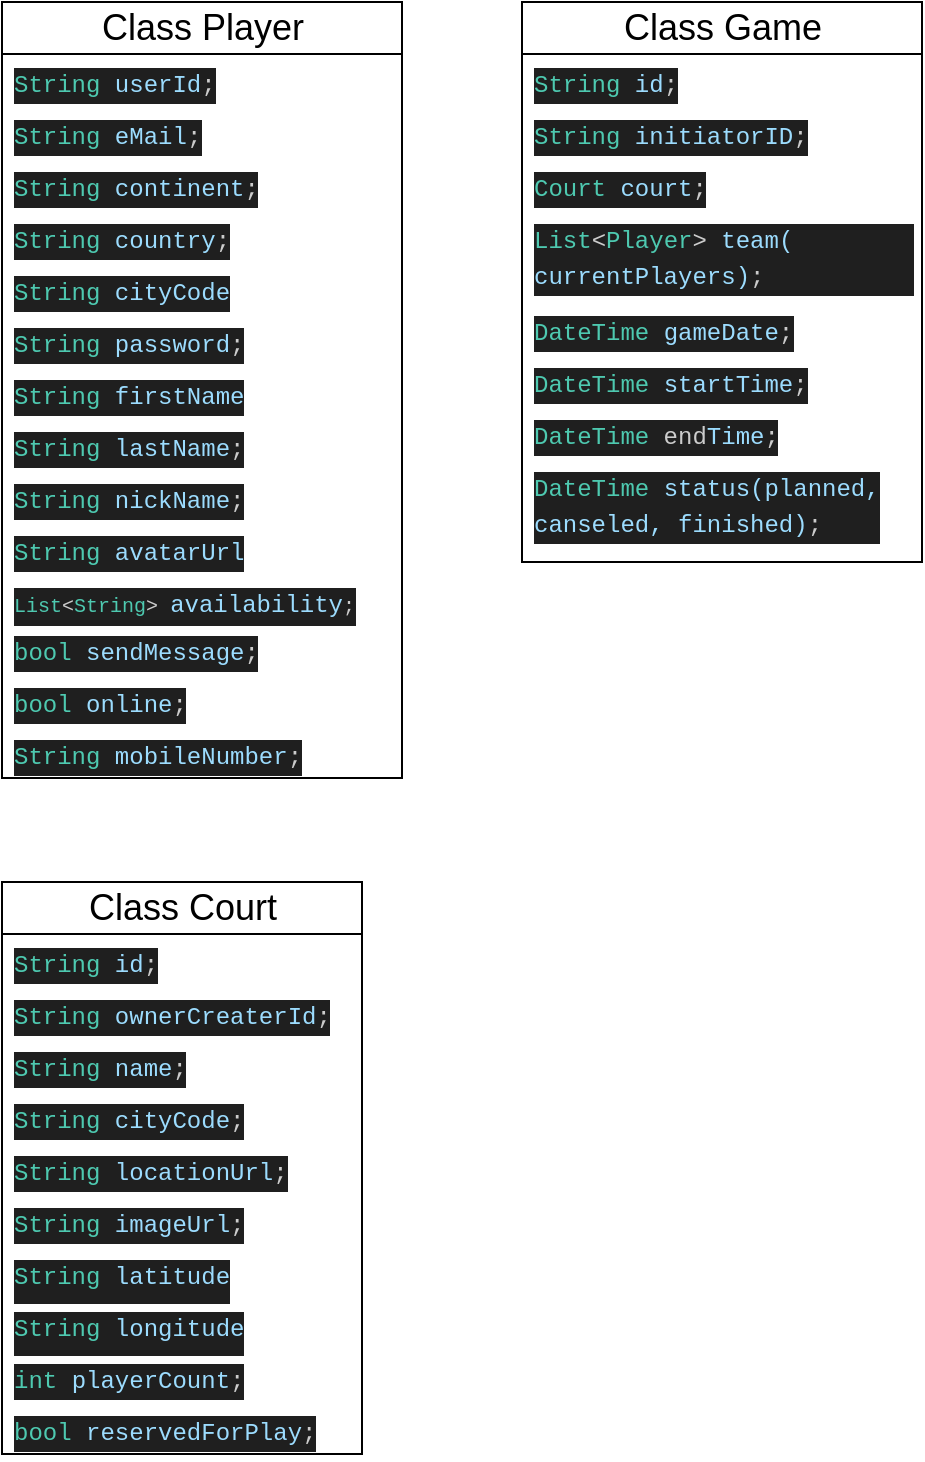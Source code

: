 <mxfile>
    <diagram id="897ZyfL6i84sYaS976IL" name="Classendiagram">
        <mxGraphModel dx="1016" dy="796" grid="1" gridSize="10" guides="1" tooltips="1" connect="1" arrows="1" fold="1" page="1" pageScale="1" pageWidth="827" pageHeight="1169" math="0" shadow="0">
            <root>
                <mxCell id="0"/>
                <mxCell id="1" parent="0"/>
                <mxCell id="TkWMVQKehQNVJaxCZMVx-8" value="&lt;font style=&quot;font-size: 18px;&quot;&gt;Class Player&lt;/font&gt;" style="swimlane;fontStyle=0;childLayout=stackLayout;horizontal=1;startSize=26;fillColor=none;horizontalStack=0;resizeParent=1;resizeParentMax=0;resizeLast=0;collapsible=1;marginBottom=0;html=1;" parent="1" vertex="1">
                    <mxGeometry x="40" y="30" width="200" height="388" as="geometry">
                        <mxRectangle x="40" y="30" width="110" height="30" as="alternateBounds"/>
                    </mxGeometry>
                </mxCell>
                <mxCell id="TkWMVQKehQNVJaxCZMVx-9" value="&lt;meta charset=&quot;utf-8&quot;&gt;&lt;div style=&quot;color: rgb(204, 204, 204); background-color: rgb(31, 31, 31); font-family: Menlo, Monaco, &amp;quot;Courier New&amp;quot;, monospace; font-weight: normal; font-size: 12px; line-height: 18px;&quot;&gt;&lt;div&gt;&lt;span style=&quot;color: #4ec9b0;&quot;&gt;String&lt;/span&gt;&lt;span style=&quot;color: #cccccc;&quot;&gt; &lt;/span&gt;&lt;span style=&quot;color: #9cdcfe;&quot;&gt;userId&lt;/span&gt;&lt;span style=&quot;color: #cccccc;&quot;&gt;;&lt;/span&gt;&lt;/div&gt;&lt;/div&gt;" style="text;strokeColor=none;fillColor=none;align=left;verticalAlign=top;spacingLeft=4;spacingRight=4;overflow=hidden;rotatable=0;points=[[0,0.5],[1,0.5]];portConstraint=eastwest;whiteSpace=wrap;html=1;" parent="TkWMVQKehQNVJaxCZMVx-8" vertex="1">
                    <mxGeometry y="26" width="200" height="26" as="geometry"/>
                </mxCell>
                <mxCell id="TkWMVQKehQNVJaxCZMVx-10" value="&lt;meta charset=&quot;utf-8&quot;&gt;&lt;div style=&quot;color: rgb(204, 204, 204); background-color: rgb(31, 31, 31); font-family: Menlo, Monaco, &amp;quot;Courier New&amp;quot;, monospace; font-weight: normal; font-size: 12px; line-height: 18px;&quot;&gt;&lt;div&gt;&lt;span style=&quot;color: #4ec9b0;&quot;&gt;String&lt;/span&gt;&lt;span style=&quot;color: #cccccc;&quot;&gt; &lt;/span&gt;&lt;span style=&quot;color: #9cdcfe;&quot;&gt;eMail&lt;/span&gt;&lt;span style=&quot;color: #cccccc;&quot;&gt;;&lt;/span&gt;&lt;/div&gt;&lt;/div&gt;" style="text;strokeColor=none;fillColor=none;align=left;verticalAlign=top;spacingLeft=4;spacingRight=4;overflow=hidden;rotatable=0;points=[[0,0.5],[1,0.5]];portConstraint=eastwest;whiteSpace=wrap;html=1;" parent="TkWMVQKehQNVJaxCZMVx-8" vertex="1">
                    <mxGeometry y="52" width="200" height="26" as="geometry"/>
                </mxCell>
                <mxCell id="TkWMVQKehQNVJaxCZMVx-13" value="&lt;meta charset=&quot;utf-8&quot;&gt;&lt;div style=&quot;color: rgb(204, 204, 204); background-color: rgb(31, 31, 31); font-family: Menlo, Monaco, &amp;quot;Courier New&amp;quot;, monospace; font-weight: normal; font-size: 12px; line-height: 18px;&quot;&gt;&lt;div&gt;&lt;span style=&quot;color: #4ec9b0;&quot;&gt;String&lt;/span&gt;&lt;span style=&quot;color: #cccccc;&quot;&gt; &lt;/span&gt;&lt;span style=&quot;color: #9cdcfe;&quot;&gt;continent&lt;/span&gt;&lt;span style=&quot;color: #cccccc;&quot;&gt;;&lt;/span&gt;&lt;/div&gt;&lt;/div&gt;" style="text;strokeColor=none;fillColor=none;align=left;verticalAlign=top;spacingLeft=4;spacingRight=4;overflow=hidden;rotatable=0;points=[[0,0.5],[1,0.5]];portConstraint=eastwest;whiteSpace=wrap;html=1;" parent="TkWMVQKehQNVJaxCZMVx-8" vertex="1">
                    <mxGeometry y="78" width="200" height="26" as="geometry"/>
                </mxCell>
                <mxCell id="TkWMVQKehQNVJaxCZMVx-14" value="&lt;meta charset=&quot;utf-8&quot;&gt;&lt;div style=&quot;color: rgb(204, 204, 204); background-color: rgb(31, 31, 31); font-family: Menlo, Monaco, &amp;quot;Courier New&amp;quot;, monospace; font-weight: normal; font-size: 12px; line-height: 18px;&quot;&gt;&lt;div&gt;&lt;span style=&quot;color: #4ec9b0;&quot;&gt;String&lt;/span&gt;&lt;span style=&quot;color: #cccccc;&quot;&gt; &lt;/span&gt;&lt;span style=&quot;color: #9cdcfe;&quot;&gt;country&lt;/span&gt;&lt;span style=&quot;color: #cccccc;&quot;&gt;;&lt;/span&gt;&lt;/div&gt;&lt;/div&gt;" style="text;strokeColor=none;fillColor=none;align=left;verticalAlign=top;spacingLeft=4;spacingRight=4;overflow=hidden;rotatable=0;points=[[0,0.5],[1,0.5]];portConstraint=eastwest;whiteSpace=wrap;html=1;" parent="TkWMVQKehQNVJaxCZMVx-8" vertex="1">
                    <mxGeometry y="104" width="200" height="26" as="geometry"/>
                </mxCell>
                <mxCell id="TkWMVQKehQNVJaxCZMVx-16" value="&lt;meta charset=&quot;utf-8&quot;&gt;&lt;div style=&quot;color: rgb(204, 204, 204); background-color: rgb(31, 31, 31); font-family: Menlo, Monaco, &amp;quot;Courier New&amp;quot;, monospace; font-weight: normal; font-size: 12px; line-height: 18px;&quot;&gt;&lt;div&gt;&lt;span style=&quot;color: #4ec9b0;&quot;&gt;String&lt;/span&gt;&lt;span style=&quot;color: #cccccc;&quot;&gt; &lt;/span&gt;&lt;span style=&quot;color: #9cdcfe;&quot;&gt;cityCode&lt;/span&gt;&lt;/div&gt;&lt;/div&gt;" style="text;strokeColor=none;fillColor=none;align=left;verticalAlign=top;spacingLeft=4;spacingRight=4;overflow=hidden;rotatable=0;points=[[0,0.5],[1,0.5]];portConstraint=eastwest;whiteSpace=wrap;html=1;" parent="TkWMVQKehQNVJaxCZMVx-8" vertex="1">
                    <mxGeometry y="130" width="200" height="26" as="geometry"/>
                </mxCell>
                <mxCell id="TkWMVQKehQNVJaxCZMVx-11" value="&lt;meta charset=&quot;utf-8&quot;&gt;&lt;div style=&quot;color: rgb(204, 204, 204); background-color: rgb(31, 31, 31); font-family: Menlo, Monaco, &amp;quot;Courier New&amp;quot;, monospace; font-weight: normal; font-size: 12px; line-height: 18px;&quot;&gt;&lt;div&gt;&lt;span style=&quot;color: #cccccc;&quot;&gt; &lt;/span&gt;&lt;span style=&quot;color: #4ec9b0;&quot;&gt;String&lt;/span&gt;&lt;span style=&quot;color: #cccccc;&quot;&gt; &lt;/span&gt;&lt;span style=&quot;color: #9cdcfe;&quot;&gt;password&lt;/span&gt;&lt;span style=&quot;color: #cccccc;&quot;&gt;;&lt;/span&gt;&lt;/div&gt;&lt;/div&gt;" style="text;strokeColor=none;fillColor=none;align=left;verticalAlign=top;spacingLeft=4;spacingRight=4;overflow=hidden;rotatable=0;points=[[0,0.5],[1,0.5]];portConstraint=eastwest;whiteSpace=wrap;html=1;" parent="TkWMVQKehQNVJaxCZMVx-8" vertex="1">
                    <mxGeometry y="156" width="200" height="26" as="geometry"/>
                </mxCell>
                <mxCell id="TkWMVQKehQNVJaxCZMVx-19" value="&lt;meta charset=&quot;utf-8&quot;&gt;&lt;div style=&quot;color: rgb(204, 204, 204); background-color: rgb(31, 31, 31); font-family: Menlo, Monaco, &amp;quot;Courier New&amp;quot;, monospace; font-weight: normal; font-size: 12px; line-height: 18px;&quot;&gt;&lt;div&gt;&lt;span style=&quot;color: #4ec9b0;&quot;&gt;String&lt;/span&gt;&lt;span style=&quot;color: #cccccc;&quot;&gt; &lt;/span&gt;&lt;span style=&quot;color: #9cdcfe;&quot;&gt;firstName&lt;/span&gt;&lt;/div&gt;&lt;/div&gt;" style="text;strokeColor=none;fillColor=none;align=left;verticalAlign=top;spacingLeft=4;spacingRight=4;overflow=hidden;rotatable=0;points=[[0,0.5],[1,0.5]];portConstraint=eastwest;whiteSpace=wrap;html=1;" parent="TkWMVQKehQNVJaxCZMVx-8" vertex="1">
                    <mxGeometry y="182" width="200" height="26" as="geometry"/>
                </mxCell>
                <mxCell id="TkWMVQKehQNVJaxCZMVx-21" value="&lt;meta charset=&quot;utf-8&quot;&gt;&lt;div style=&quot;color: rgb(204, 204, 204); background-color: rgb(31, 31, 31); font-family: Menlo, Monaco, &amp;quot;Courier New&amp;quot;, monospace; font-weight: normal; font-size: 12px; line-height: 18px;&quot;&gt;&lt;div&gt;&lt;span style=&quot;color: #4ec9b0;&quot;&gt;String&lt;/span&gt;&lt;span style=&quot;color: #cccccc;&quot;&gt; &lt;/span&gt;&lt;span style=&quot;color: #9cdcfe;&quot;&gt;lastName&lt;/span&gt;&lt;span style=&quot;color: #cccccc;&quot;&gt;;&lt;/span&gt;&lt;/div&gt;&lt;/div&gt;" style="text;strokeColor=none;fillColor=none;align=left;verticalAlign=top;spacingLeft=4;spacingRight=4;overflow=hidden;rotatable=0;points=[[0,0.5],[1,0.5]];portConstraint=eastwest;whiteSpace=wrap;html=1;" parent="TkWMVQKehQNVJaxCZMVx-8" vertex="1">
                    <mxGeometry y="208" width="200" height="26" as="geometry"/>
                </mxCell>
                <mxCell id="TkWMVQKehQNVJaxCZMVx-20" value="&lt;meta charset=&quot;utf-8&quot;&gt;&lt;div style=&quot;color: rgb(204, 204, 204); background-color: rgb(31, 31, 31); font-family: Menlo, Monaco, &amp;quot;Courier New&amp;quot;, monospace; font-weight: normal; font-size: 12px; line-height: 18px;&quot;&gt;&lt;div&gt;&lt;span style=&quot;color: #4ec9b0;&quot;&gt;String&lt;/span&gt;&lt;span style=&quot;color: #cccccc;&quot;&gt; &lt;/span&gt;&lt;span style=&quot;color: #9cdcfe;&quot;&gt;nickName&lt;/span&gt;&lt;span style=&quot;color: #cccccc;&quot;&gt;;&lt;/span&gt;&lt;/div&gt;&lt;/div&gt;" style="text;strokeColor=none;fillColor=none;align=left;verticalAlign=top;spacingLeft=4;spacingRight=4;overflow=hidden;rotatable=0;points=[[0,0.5],[1,0.5]];portConstraint=eastwest;whiteSpace=wrap;html=1;" parent="TkWMVQKehQNVJaxCZMVx-8" vertex="1">
                    <mxGeometry y="234" width="200" height="26" as="geometry"/>
                </mxCell>
                <mxCell id="TkWMVQKehQNVJaxCZMVx-18" value="&lt;meta charset=&quot;utf-8&quot;&gt;&lt;div style=&quot;color: rgb(204, 204, 204); background-color: rgb(31, 31, 31); font-family: Menlo, Monaco, &amp;quot;Courier New&amp;quot;, monospace; font-weight: normal; font-size: 12px; line-height: 18px;&quot;&gt;&lt;div&gt;&lt;span style=&quot;color: #4ec9b0;&quot;&gt;String&lt;/span&gt;&lt;span style=&quot;color: #cccccc;&quot;&gt; &lt;/span&gt;&lt;span style=&quot;color: #9cdcfe;&quot;&gt;avatarUrl&lt;/span&gt;&lt;/div&gt;&lt;/div&gt;" style="text;strokeColor=none;fillColor=none;align=left;verticalAlign=top;spacingLeft=4;spacingRight=4;overflow=hidden;rotatable=0;points=[[0,0.5],[1,0.5]];portConstraint=eastwest;whiteSpace=wrap;html=1;" parent="TkWMVQKehQNVJaxCZMVx-8" vertex="1">
                    <mxGeometry y="260" width="200" height="26" as="geometry"/>
                </mxCell>
                <mxCell id="TkWMVQKehQNVJaxCZMVx-23" value="&lt;div style=&quot;color: rgb(204, 204, 204); background-color: rgb(31, 31, 31); font-family: Menlo, Monaco, &amp;quot;Courier New&amp;quot;, monospace; font-weight: normal; line-height: 18px;&quot;&gt;&lt;div style=&quot;&quot;&gt;&lt;span style=&quot;font-size: 10px; color: rgb(78, 201, 176);&quot;&gt;List&lt;/span&gt;&lt;span style=&quot;font-size: 10px; color: rgb(204, 204, 204);&quot;&gt;&amp;lt;&lt;/span&gt;&lt;span style=&quot;font-size: 10px; color: rgb(78, 201, 176);&quot;&gt;String&lt;/span&gt;&lt;span style=&quot;font-size: 10px; color: rgb(204, 204, 204);&quot;&gt;&amp;gt; &lt;/span&gt;&lt;span style=&quot;color: rgb(156, 220, 254);&quot;&gt;&lt;font style=&quot;font-size: 12px;&quot;&gt;availability&lt;/font&gt;&lt;/span&gt;&lt;span style=&quot;font-size: 10px; color: rgb(204, 204, 204);&quot;&gt;;&lt;/span&gt;&lt;/div&gt;&lt;/div&gt;" style="text;strokeColor=none;fillColor=none;align=left;verticalAlign=top;spacingLeft=4;spacingRight=4;overflow=hidden;rotatable=0;points=[[0,0.5],[1,0.5]];portConstraint=eastwest;whiteSpace=wrap;html=1;arcSize=8;" parent="TkWMVQKehQNVJaxCZMVx-8" vertex="1">
                    <mxGeometry y="286" width="200" height="24" as="geometry"/>
                </mxCell>
                <mxCell id="TkWMVQKehQNVJaxCZMVx-22" value="&lt;meta charset=&quot;utf-8&quot;&gt;&lt;div style=&quot;color: rgb(204, 204, 204); background-color: rgb(31, 31, 31); font-family: Menlo, Monaco, &amp;quot;Courier New&amp;quot;, monospace; font-weight: normal; font-size: 12px; line-height: 18px;&quot;&gt;&lt;div&gt;&lt;span style=&quot;color: #4ec9b0;&quot;&gt;bool&lt;/span&gt;&lt;span style=&quot;color: #cccccc;&quot;&gt; &lt;/span&gt;&lt;span style=&quot;color: #9cdcfe;&quot;&gt;sendMessage&lt;/span&gt;&lt;span style=&quot;color: #cccccc;&quot;&gt;;&lt;/span&gt;&lt;/div&gt;&lt;/div&gt;" style="text;strokeColor=none;fillColor=none;align=left;verticalAlign=top;spacingLeft=4;spacingRight=4;overflow=hidden;rotatable=0;points=[[0,0.5],[1,0.5]];portConstraint=eastwest;whiteSpace=wrap;html=1;" parent="TkWMVQKehQNVJaxCZMVx-8" vertex="1">
                    <mxGeometry y="310" width="200" height="26" as="geometry"/>
                </mxCell>
                <mxCell id="TkWMVQKehQNVJaxCZMVx-26" value="&lt;meta charset=&quot;utf-8&quot;&gt;&lt;div style=&quot;color: rgb(204, 204, 204); background-color: rgb(31, 31, 31); font-family: Menlo, Monaco, &amp;quot;Courier New&amp;quot;, monospace; font-weight: normal; font-size: 12px; line-height: 18px;&quot;&gt;&lt;div&gt;&lt;span style=&quot;color: #4ec9b0;&quot;&gt;bool&lt;/span&gt;&lt;span style=&quot;color: #cccccc;&quot;&gt; &lt;/span&gt;&lt;span style=&quot;color: #9cdcfe;&quot;&gt;online&lt;/span&gt;&lt;span style=&quot;color: #cccccc;&quot;&gt;;&lt;/span&gt;&lt;/div&gt;&lt;/div&gt;" style="text;strokeColor=none;fillColor=none;align=left;verticalAlign=top;spacingLeft=4;spacingRight=4;overflow=hidden;rotatable=0;points=[[0,0.5],[1,0.5]];portConstraint=eastwest;whiteSpace=wrap;html=1;" parent="TkWMVQKehQNVJaxCZMVx-8" vertex="1">
                    <mxGeometry y="336" width="200" height="26" as="geometry"/>
                </mxCell>
                <mxCell id="TkWMVQKehQNVJaxCZMVx-24" value="&lt;meta charset=&quot;utf-8&quot;&gt;&lt;div style=&quot;color: rgb(204, 204, 204); background-color: rgb(31, 31, 31); font-family: Menlo, Monaco, &amp;quot;Courier New&amp;quot;, monospace; font-weight: normal; font-size: 12px; line-height: 18px;&quot;&gt;&lt;div&gt;&lt;span style=&quot;color: #4ec9b0;&quot;&gt;String&lt;/span&gt;&lt;span style=&quot;color: #cccccc;&quot;&gt; &lt;/span&gt;&lt;span style=&quot;color: #9cdcfe;&quot;&gt;mobileNumber&lt;/span&gt;&lt;span style=&quot;color: #cccccc;&quot;&gt;;&lt;/span&gt;&lt;/div&gt;&lt;/div&gt;" style="text;strokeColor=none;fillColor=none;align=left;verticalAlign=top;spacingLeft=4;spacingRight=4;overflow=hidden;rotatable=0;points=[[0,0.5],[1,0.5]];portConstraint=eastwest;whiteSpace=wrap;html=1;" parent="TkWMVQKehQNVJaxCZMVx-8" vertex="1">
                    <mxGeometry y="362" width="200" height="26" as="geometry"/>
                </mxCell>
                <mxCell id="TkWMVQKehQNVJaxCZMVx-30" value="&lt;font style=&quot;font-size: 18px;&quot;&gt;Class Court&lt;/font&gt;" style="swimlane;fontStyle=0;childLayout=stackLayout;horizontal=1;startSize=26;fillColor=none;horizontalStack=0;resizeParent=1;resizeParentMax=0;resizeLast=0;collapsible=1;marginBottom=0;html=1;" parent="1" vertex="1">
                    <mxGeometry x="40" y="470" width="180" height="286" as="geometry">
                        <mxRectangle x="40" y="30" width="110" height="30" as="alternateBounds"/>
                    </mxGeometry>
                </mxCell>
                <mxCell id="TkWMVQKehQNVJaxCZMVx-31" value="&lt;div style=&quot;background-color: rgb(31, 31, 31); font-family: Menlo, Monaco, &amp;quot;Courier New&amp;quot;, monospace; font-weight: normal; font-size: 12px; line-height: 18px;&quot;&gt;&lt;div style=&quot;&quot;&gt;&lt;span style=&quot;color: rgb(78, 201, 176);&quot;&gt;String&lt;/span&gt;&lt;span style=&quot;color: rgb(204, 204, 204);&quot;&gt;&amp;nbsp;&lt;/span&gt;&lt;font color=&quot;#9cdcfe&quot;&gt;id&lt;/font&gt;&lt;span style=&quot;color: rgb(204, 204, 204);&quot;&gt;;&lt;/span&gt;&lt;/div&gt;&lt;/div&gt;" style="text;strokeColor=none;fillColor=none;align=left;verticalAlign=top;spacingLeft=4;spacingRight=4;overflow=hidden;rotatable=0;points=[[0,0.5],[1,0.5]];portConstraint=eastwest;whiteSpace=wrap;html=1;" parent="TkWMVQKehQNVJaxCZMVx-30" vertex="1">
                    <mxGeometry y="26" width="180" height="26" as="geometry"/>
                </mxCell>
                <mxCell id="9" value="&lt;div style=&quot;background-color: rgb(31, 31, 31); font-family: Menlo, Monaco, &amp;quot;Courier New&amp;quot;, monospace; font-weight: normal; font-size: 12px; line-height: 18px;&quot;&gt;&lt;div style=&quot;&quot;&gt;&lt;span style=&quot;color: rgb(78, 201, 176);&quot;&gt;String&lt;/span&gt;&lt;span style=&quot;color: rgb(204, 204, 204);&quot;&gt;&amp;nbsp;&lt;/span&gt;&lt;font color=&quot;#9cdcfe&quot;&gt;ownerCreaterId&lt;/font&gt;&lt;span style=&quot;color: rgb(204, 204, 204);&quot;&gt;;&lt;/span&gt;&lt;/div&gt;&lt;/div&gt;" style="text;strokeColor=none;fillColor=none;align=left;verticalAlign=top;spacingLeft=4;spacingRight=4;overflow=hidden;rotatable=0;points=[[0,0.5],[1,0.5]];portConstraint=eastwest;whiteSpace=wrap;html=1;" vertex="1" parent="TkWMVQKehQNVJaxCZMVx-30">
                    <mxGeometry y="52" width="180" height="26" as="geometry"/>
                </mxCell>
                <mxCell id="6" value="&lt;div style=&quot;background-color: rgb(31, 31, 31); font-family: Menlo, Monaco, &amp;quot;Courier New&amp;quot;, monospace; font-weight: normal; font-size: 12px; line-height: 18px;&quot;&gt;&lt;div style=&quot;&quot;&gt;&lt;span style=&quot;color: rgb(78, 201, 176);&quot;&gt;String&lt;/span&gt;&lt;span style=&quot;color: rgb(204, 204, 204);&quot;&gt;&amp;nbsp;&lt;/span&gt;&lt;font color=&quot;#9cdcfe&quot;&gt;name&lt;/font&gt;&lt;span style=&quot;color: rgb(204, 204, 204);&quot;&gt;;&lt;/span&gt;&lt;/div&gt;&lt;/div&gt;" style="text;strokeColor=none;fillColor=none;align=left;verticalAlign=top;spacingLeft=4;spacingRight=4;overflow=hidden;rotatable=0;points=[[0,0.5],[1,0.5]];portConstraint=eastwest;whiteSpace=wrap;html=1;" vertex="1" parent="TkWMVQKehQNVJaxCZMVx-30">
                    <mxGeometry y="78" width="180" height="26" as="geometry"/>
                </mxCell>
                <mxCell id="UgiGj63SPakxulLAQIF8-2" value="&lt;div style=&quot;background-color: rgb(31, 31, 31); font-family: Menlo, Monaco, &amp;quot;Courier New&amp;quot;, monospace; font-weight: normal; font-size: 12px; line-height: 18px;&quot;&gt;&lt;div style=&quot;&quot;&gt;&lt;span style=&quot;color: rgb(78, 201, 176);&quot;&gt;String&lt;/span&gt;&lt;span style=&quot;color: rgb(204, 204, 204);&quot;&gt;&amp;nbsp;&lt;/span&gt;&lt;font color=&quot;#9cdcfe&quot;&gt;cityCode&lt;/font&gt;&lt;span style=&quot;color: rgb(204, 204, 204);&quot;&gt;;&lt;/span&gt;&lt;/div&gt;&lt;/div&gt;" style="text;strokeColor=none;fillColor=none;align=left;verticalAlign=top;spacingLeft=4;spacingRight=4;overflow=hidden;rotatable=0;points=[[0,0.5],[1,0.5]];portConstraint=eastwest;whiteSpace=wrap;html=1;" parent="TkWMVQKehQNVJaxCZMVx-30" vertex="1">
                    <mxGeometry y="104" width="180" height="26" as="geometry"/>
                </mxCell>
                <mxCell id="TkWMVQKehQNVJaxCZMVx-32" value="&lt;div style=&quot;color: rgb(204, 204, 204); background-color: rgb(31, 31, 31); font-family: Menlo, Monaco, &amp;quot;Courier New&amp;quot;, monospace; font-weight: normal; font-size: 12px; line-height: 18px;&quot;&gt;&lt;span style=&quot;color: #4ec9b0;&quot;&gt;String&lt;/span&gt;&lt;span style=&quot;color: #cccccc;&quot;&gt;&amp;nbsp;&lt;/span&gt;&lt;span style=&quot;color: rgb(156, 220, 254);&quot;&gt;locationUrl&lt;/span&gt;&lt;span style=&quot;&quot;&gt;;&lt;/span&gt;&lt;br&gt;&lt;/div&gt;" style="text;strokeColor=none;fillColor=none;align=left;verticalAlign=top;spacingLeft=4;spacingRight=4;overflow=hidden;rotatable=0;points=[[0,0.5],[1,0.5]];portConstraint=eastwest;whiteSpace=wrap;html=1;" parent="TkWMVQKehQNVJaxCZMVx-30" vertex="1">
                    <mxGeometry y="130" width="180" height="26" as="geometry"/>
                </mxCell>
                <mxCell id="TkWMVQKehQNVJaxCZMVx-33" value="&lt;div style=&quot;color: rgb(204, 204, 204); background-color: rgb(31, 31, 31); font-family: Menlo, Monaco, &amp;quot;Courier New&amp;quot;, monospace; font-weight: normal; font-size: 12px; line-height: 18px;&quot;&gt;&lt;div style=&quot;line-height: 18px;&quot;&gt;&lt;span style=&quot;color: #4ec9b0;&quot;&gt;String&lt;/span&gt; &lt;span style=&quot;color: #9cdcfe;&quot;&gt;imageUrl&lt;/span&gt;;&lt;/div&gt;&lt;/div&gt;" style="text;strokeColor=none;fillColor=none;align=left;verticalAlign=top;spacingLeft=4;spacingRight=4;overflow=hidden;rotatable=0;points=[[0,0.5],[1,0.5]];portConstraint=eastwest;whiteSpace=wrap;html=1;" parent="TkWMVQKehQNVJaxCZMVx-30" vertex="1">
                    <mxGeometry y="156" width="180" height="26" as="geometry"/>
                </mxCell>
                <mxCell id="7" value="&lt;div style=&quot;background-color: rgb(31, 31, 31); font-family: Menlo, Monaco, &amp;quot;Courier New&amp;quot;, monospace; font-weight: normal; font-size: 12px; line-height: 18px;&quot;&gt;&lt;div style=&quot;&quot;&gt;&lt;span style=&quot;color: rgb(78, 201, 176);&quot;&gt;String&lt;/span&gt;&lt;span style=&quot;color: rgb(204, 204, 204);&quot;&gt;&amp;nbsp;&lt;/span&gt;&lt;font color=&quot;#9cdcfe&quot;&gt;latitude&lt;/font&gt;&lt;/div&gt;&lt;div style=&quot;&quot;&gt;&lt;span style=&quot;color: rgb(204, 204, 204);&quot;&gt;;&lt;/span&gt;&lt;/div&gt;&lt;/div&gt;" style="text;strokeColor=none;fillColor=none;align=left;verticalAlign=top;spacingLeft=4;spacingRight=4;overflow=hidden;rotatable=0;points=[[0,0.5],[1,0.5]];portConstraint=eastwest;whiteSpace=wrap;html=1;" vertex="1" parent="TkWMVQKehQNVJaxCZMVx-30">
                    <mxGeometry y="182" width="180" height="26" as="geometry"/>
                </mxCell>
                <mxCell id="8" value="&lt;div style=&quot;background-color: rgb(31, 31, 31); font-family: Menlo, Monaco, &amp;quot;Courier New&amp;quot;, monospace; font-weight: normal; font-size: 12px; line-height: 18px;&quot;&gt;&lt;div style=&quot;&quot;&gt;&lt;span style=&quot;color: rgb(78, 201, 176);&quot;&gt;String&lt;/span&gt;&lt;span style=&quot;color: rgb(204, 204, 204);&quot;&gt;&amp;nbsp;&lt;/span&gt;&lt;font color=&quot;#9cdcfe&quot;&gt;longitude&lt;/font&gt;&lt;/div&gt;&lt;div style=&quot;&quot;&gt;&lt;font color=&quot;#9cdcfe&quot;&gt;&lt;br&gt;&lt;/font&gt;&lt;/div&gt;&lt;div style=&quot;&quot;&gt;&lt;font color=&quot;#9cdcfe&quot;&gt;&lt;br&gt;&lt;/font&gt;&lt;/div&gt;&lt;div style=&quot;&quot;&gt;&lt;span style=&quot;color: rgb(204, 204, 204);&quot;&gt;;&lt;/span&gt;&lt;/div&gt;&lt;/div&gt;" style="text;strokeColor=none;fillColor=none;align=left;verticalAlign=top;spacingLeft=4;spacingRight=4;overflow=hidden;rotatable=0;points=[[0,0.5],[1,0.5]];portConstraint=eastwest;whiteSpace=wrap;html=1;" vertex="1" parent="TkWMVQKehQNVJaxCZMVx-30">
                    <mxGeometry y="208" width="180" height="26" as="geometry"/>
                </mxCell>
                <mxCell id="TkWMVQKehQNVJaxCZMVx-34" value="&lt;meta charset=&quot;utf-8&quot;&gt;&lt;div style=&quot;color: rgb(204, 204, 204); background-color: rgb(31, 31, 31); font-family: Menlo, Monaco, &amp;quot;Courier New&amp;quot;, monospace; font-weight: normal; font-size: 12px; line-height: 18px;&quot;&gt;&lt;div&gt;&lt;span style=&quot;color: #4ec9b0;&quot;&gt;int&lt;/span&gt;&lt;span style=&quot;color: #cccccc;&quot;&gt; &lt;/span&gt;&lt;span style=&quot;color: #9cdcfe;&quot;&gt;playerCount&lt;/span&gt;&lt;span style=&quot;color: #cccccc;&quot;&gt;;&lt;/span&gt;&lt;/div&gt;&lt;/div&gt;" style="text;strokeColor=none;fillColor=none;align=left;verticalAlign=top;spacingLeft=4;spacingRight=4;overflow=hidden;rotatable=0;points=[[0,0.5],[1,0.5]];portConstraint=eastwest;whiteSpace=wrap;html=1;" parent="TkWMVQKehQNVJaxCZMVx-30" vertex="1">
                    <mxGeometry y="234" width="180" height="26" as="geometry"/>
                </mxCell>
                <mxCell id="10" value="&lt;div style=&quot;background-color: rgb(31, 31, 31); font-family: Menlo, Monaco, &amp;quot;Courier New&amp;quot;, monospace; font-weight: normal; font-size: 12px; line-height: 18px;&quot;&gt;&lt;div style=&quot;&quot;&gt;&lt;span style=&quot;color: rgb(78, 201, 176);&quot;&gt;bool&lt;/span&gt;&lt;span style=&quot;color: rgb(204, 204, 204);&quot;&gt;&amp;nbsp;&lt;/span&gt;&lt;font color=&quot;#9cdcfe&quot;&gt;reservedForPlay&lt;/font&gt;&lt;span style=&quot;color: rgb(204, 204, 204);&quot;&gt;;&lt;/span&gt;&lt;/div&gt;&lt;/div&gt;" style="text;strokeColor=none;fillColor=none;align=left;verticalAlign=top;spacingLeft=4;spacingRight=4;overflow=hidden;rotatable=0;points=[[0,0.5],[1,0.5]];portConstraint=eastwest;whiteSpace=wrap;html=1;" vertex="1" parent="TkWMVQKehQNVJaxCZMVx-30">
                    <mxGeometry y="260" width="180" height="26" as="geometry"/>
                </mxCell>
                <mxCell id="TkWMVQKehQNVJaxCZMVx-45" value="&lt;font style=&quot;font-size: 18px;&quot;&gt;Class Game&lt;/font&gt;" style="swimlane;fontStyle=0;childLayout=stackLayout;horizontal=1;startSize=26;fillColor=none;horizontalStack=0;resizeParent=1;resizeParentMax=0;resizeLast=0;collapsible=1;marginBottom=0;html=1;" parent="1" vertex="1">
                    <mxGeometry x="300" y="30" width="200" height="280" as="geometry">
                        <mxRectangle x="40" y="30" width="110" height="30" as="alternateBounds"/>
                    </mxGeometry>
                </mxCell>
                <mxCell id="2" value="&lt;div style=&quot;background-color: rgb(31, 31, 31); font-family: Menlo, Monaco, &amp;quot;Courier New&amp;quot;, monospace; font-weight: normal; font-size: 12px; line-height: 18px;&quot;&gt;&lt;div style=&quot;line-height: 18px;&quot;&gt;&lt;div style=&quot;line-height: 18px;&quot;&gt;&lt;span style=&quot;color: rgb(78, 201, 176);&quot;&gt;String&lt;/span&gt;&lt;font color=&quot;#cccccc&quot;&gt;&amp;nbsp;&lt;/font&gt;&lt;font color=&quot;#9cdcfe&quot;&gt;id&lt;/font&gt;&lt;font color=&quot;#cccccc&quot;&gt;;&lt;/font&gt;&lt;/div&gt;&lt;/div&gt;&lt;/div&gt;" style="text;strokeColor=none;fillColor=none;align=left;verticalAlign=top;spacingLeft=4;spacingRight=4;overflow=hidden;rotatable=0;points=[[0,0.5],[1,0.5]];portConstraint=eastwest;whiteSpace=wrap;html=1;" vertex="1" parent="TkWMVQKehQNVJaxCZMVx-45">
                    <mxGeometry y="26" width="200" height="26" as="geometry"/>
                </mxCell>
                <mxCell id="UgiGj63SPakxulLAQIF8-3" value="&lt;div style=&quot;background-color: rgb(31, 31, 31); font-family: Menlo, Monaco, &amp;quot;Courier New&amp;quot;, monospace; font-weight: normal; font-size: 12px; line-height: 18px;&quot;&gt;&lt;div style=&quot;&quot;&gt;&lt;div style=&quot;line-height: 18px;&quot;&gt;&lt;font color=&quot;#4ec9b0&quot;&gt;String&lt;/font&gt;&lt;span style=&quot;color: rgb(204, 204, 204);&quot;&gt;&amp;nbsp;&lt;/span&gt;&lt;font color=&quot;#9cdcfe&quot;&gt;initiatorID&lt;/font&gt;&lt;font color=&quot;#cccccc&quot;&gt;;&lt;/font&gt;&lt;/div&gt;&lt;/div&gt;&lt;/div&gt;" style="text;strokeColor=none;fillColor=none;align=left;verticalAlign=top;spacingLeft=4;spacingRight=4;overflow=hidden;rotatable=0;points=[[0,0.5],[1,0.5]];portConstraint=eastwest;whiteSpace=wrap;html=1;" parent="TkWMVQKehQNVJaxCZMVx-45" vertex="1">
                    <mxGeometry y="52" width="200" height="26" as="geometry"/>
                </mxCell>
                <mxCell id="3" value="&lt;div style=&quot;background-color: rgb(31, 31, 31); font-family: Menlo, Monaco, &amp;quot;Courier New&amp;quot;, monospace; font-weight: normal; font-size: 12px; line-height: 18px;&quot;&gt;&lt;div style=&quot;&quot;&gt;&lt;div style=&quot;color: rgb(204, 204, 204); line-height: 18px;&quot;&gt; &lt;span style=&quot;color: #4ec9b0;&quot;&gt;Court&lt;/span&gt; &lt;span style=&quot;color: #9cdcfe;&quot;&gt;court&lt;/span&gt;;&lt;/div&gt;&lt;/div&gt;&lt;/div&gt;" style="text;strokeColor=none;fillColor=none;align=left;verticalAlign=top;spacingLeft=4;spacingRight=4;overflow=hidden;rotatable=0;points=[[0,0.5],[1,0.5]];portConstraint=eastwest;whiteSpace=wrap;html=1;" vertex="1" parent="TkWMVQKehQNVJaxCZMVx-45">
                    <mxGeometry y="78" width="200" height="26" as="geometry"/>
                </mxCell>
                <mxCell id="TkWMVQKehQNVJaxCZMVx-47" value="&lt;div style=&quot;color: rgb(204, 204, 204); background-color: rgb(31, 31, 31); font-family: Menlo, Monaco, &amp;quot;Courier New&amp;quot;, monospace; font-weight: normal; font-size: 12px; line-height: 18px;&quot;&gt;&lt;div style=&quot;line-height: 18px;&quot;&gt;&lt;span style=&quot;color: #4ec9b0;&quot;&gt;List&lt;/span&gt;&amp;lt;&lt;span style=&quot;color: #4ec9b0;&quot;&gt;Player&lt;/span&gt;&amp;gt; &lt;span style=&quot;color: #9cdcfe;&quot;&gt;team( currentPlayers&lt;/span&gt;&lt;span style=&quot;color: rgb(156, 220, 254);&quot;&gt;)&lt;/span&gt;;&lt;/div&gt;&lt;/div&gt;" style="text;strokeColor=none;fillColor=none;align=left;verticalAlign=top;spacingLeft=4;spacingRight=4;overflow=hidden;rotatable=0;points=[[0,0.5],[1,0.5]];portConstraint=eastwest;whiteSpace=wrap;html=1;" parent="TkWMVQKehQNVJaxCZMVx-45" vertex="1">
                    <mxGeometry y="104" width="200" height="46" as="geometry"/>
                </mxCell>
                <mxCell id="TkWMVQKehQNVJaxCZMVx-48" value="&lt;div style=&quot;color: rgb(204, 204, 204); background-color: rgb(31, 31, 31); font-family: Menlo, Monaco, &amp;quot;Courier New&amp;quot;, monospace; font-weight: normal; font-size: 12px; line-height: 18px;&quot;&gt;&lt;div style=&quot;line-height: 18px;&quot;&gt;&lt;div style=&quot;line-height: 18px;&quot;&gt; &lt;span style=&quot;color: #4ec9b0;&quot;&gt;DateTime&lt;/span&gt; &lt;span style=&quot;color: #9cdcfe;&quot;&gt;gameDate&lt;/span&gt;;&lt;/div&gt;&lt;/div&gt;&lt;/div&gt;" style="text;strokeColor=none;fillColor=none;align=left;verticalAlign=top;spacingLeft=4;spacingRight=4;overflow=hidden;rotatable=0;points=[[0,0.5],[1,0.5]];portConstraint=eastwest;whiteSpace=wrap;html=1;" parent="TkWMVQKehQNVJaxCZMVx-45" vertex="1">
                    <mxGeometry y="150" width="200" height="26" as="geometry"/>
                </mxCell>
                <mxCell id="TkWMVQKehQNVJaxCZMVx-50" value="&lt;div style=&quot;background-color: rgb(31, 31, 31); font-family: Menlo, Monaco, &amp;quot;Courier New&amp;quot;, monospace; font-weight: normal; font-size: 12px; line-height: 18px;&quot;&gt;&lt;div style=&quot;line-height: 18px;&quot;&gt;&lt;div style=&quot;line-height: 18px;&quot;&gt; &lt;span style=&quot;color: rgb(78, 201, 176);&quot;&gt;DateTime&lt;/span&gt;&lt;font color=&quot;#cccccc&quot;&gt;&amp;nbsp;&lt;/font&gt;&lt;font color=&quot;#9cdcfe&quot;&gt;startTime&lt;/font&gt;&lt;font color=&quot;#cccccc&quot;&gt;;&lt;/font&gt;&lt;/div&gt;&lt;/div&gt;&lt;/div&gt;" style="text;strokeColor=none;fillColor=none;align=left;verticalAlign=top;spacingLeft=4;spacingRight=4;overflow=hidden;rotatable=0;points=[[0,0.5],[1,0.5]];portConstraint=eastwest;whiteSpace=wrap;html=1;" parent="TkWMVQKehQNVJaxCZMVx-45" vertex="1">
                    <mxGeometry y="176" width="200" height="26" as="geometry"/>
                </mxCell>
                <mxCell id="TkWMVQKehQNVJaxCZMVx-52" value="&lt;div style=&quot;background-color: rgb(31, 31, 31); font-family: Menlo, Monaco, &amp;quot;Courier New&amp;quot;, monospace; font-weight: normal; font-size: 12px; line-height: 18px;&quot;&gt;&lt;div style=&quot;line-height: 18px;&quot;&gt;&lt;div style=&quot;line-height: 18px;&quot;&gt; &lt;span style=&quot;color: rgb(78, 201, 176);&quot;&gt;DateTime&lt;/span&gt;&lt;font color=&quot;#cccccc&quot;&gt;&amp;nbsp;end&lt;/font&gt;&lt;font color=&quot;#9cdcfe&quot;&gt;Time&lt;/font&gt;&lt;font color=&quot;#cccccc&quot;&gt;;&lt;/font&gt;&lt;/div&gt;&lt;/div&gt;&lt;/div&gt;" style="text;strokeColor=none;fillColor=none;align=left;verticalAlign=top;spacingLeft=4;spacingRight=4;overflow=hidden;rotatable=0;points=[[0,0.5],[1,0.5]];portConstraint=eastwest;whiteSpace=wrap;html=1;" parent="TkWMVQKehQNVJaxCZMVx-45" vertex="1">
                    <mxGeometry y="202" width="200" height="26" as="geometry"/>
                </mxCell>
                <mxCell id="4" value="&lt;div style=&quot;background-color: rgb(31, 31, 31); font-family: Menlo, Monaco, &amp;quot;Courier New&amp;quot;, monospace; font-weight: normal; font-size: 12px; line-height: 18px;&quot;&gt;&lt;div style=&quot;line-height: 18px;&quot;&gt;&lt;div style=&quot;line-height: 18px;&quot;&gt; &lt;span style=&quot;color: rgb(78, 201, 176);&quot;&gt;DateTime&lt;/span&gt;&lt;font color=&quot;#cccccc&quot;&gt;&amp;nbsp;&lt;/font&gt;&lt;font color=&quot;#9cdcfe&quot;&gt;status(planned,&lt;/font&gt;&lt;/div&gt;&lt;div style=&quot;line-height: 18px;&quot;&gt;&lt;font color=&quot;#9cdcfe&quot;&gt;canseled, finished)&lt;/font&gt;&lt;font color=&quot;#cccccc&quot;&gt;;&lt;/font&gt;&lt;/div&gt;&lt;/div&gt;&lt;/div&gt;" style="text;strokeColor=none;fillColor=none;align=left;verticalAlign=top;spacingLeft=4;spacingRight=4;overflow=hidden;rotatable=0;points=[[0,0.5],[1,0.5]];portConstraint=eastwest;whiteSpace=wrap;html=1;" vertex="1" parent="TkWMVQKehQNVJaxCZMVx-45">
                    <mxGeometry y="228" width="200" height="52" as="geometry"/>
                </mxCell>
            </root>
        </mxGraphModel>
    </diagram>
    <diagram id="C5RBs43oDa-KdzZeNtuy" name="Page-1">
        <mxGraphModel dx="1055" dy="856" grid="0" gridSize="10" guides="1" tooltips="1" connect="1" arrows="1" fold="1" page="1" pageScale="1" pageWidth="827" pageHeight="1169" math="0" shadow="0">
            <root>
                <mxCell id="WIyWlLk6GJQsqaUBKTNV-0"/>
                <mxCell id="WIyWlLk6GJQsqaUBKTNV-1" parent="WIyWlLk6GJQsqaUBKTNV-0"/>
                <mxCell id="2" style="edgeStyle=none;html=1;fontColor=#483CF0;" parent="WIyWlLk6GJQsqaUBKTNV-1" source="0" edge="1">
                    <mxGeometry relative="1" as="geometry">
                        <mxPoint x="380" y="90" as="targetPoint"/>
                    </mxGeometry>
                </mxCell>
                <mxCell id="0" value="&lt;meta charset=&quot;utf-8&quot;&gt;Этот метод пытается войти в систему с указанными &lt;strong&gt;email&lt;/strong&gt; и &lt;strong&gt;паролем&lt;/strong&gt;" style="text;whiteSpace=wrap;html=1;fontColor=#483CF0;" parent="WIyWlLk6GJQsqaUBKTNV-1" vertex="1">
                    <mxGeometry x="70" y="70" width="140" height="40" as="geometry"/>
                </mxCell>
                <mxCell id="1" value="&lt;meta charset=&quot;utf-8&quot;&gt;signInWithEmailAndPassword(&#10;      email: email,&#10;      password: password,&#10;    );" style="text;whiteSpace=wrap;html=1;" parent="WIyWlLk6GJQsqaUBKTNV-1" vertex="1">
                    <mxGeometry x="400" y="70" width="190" height="60" as="geometry"/>
                </mxCell>
                <mxCell id="3" value="Future&amp;lt;User?&amp;gt; signInUser(String email, String password) async {&lt;br&gt;&amp;nbsp;try {&lt;br&gt;&amp;nbsp; final userCredential = await FirebaseAuth.instance.signInWithEmailAndPassword(&lt;br&gt;&amp;nbsp; &amp;nbsp; email: email,&amp;nbsp; password: password,&lt;br&gt;    );&lt;br&gt;    return userCredential.user; // Успех&lt;br&gt;  } on FirebaseAuthException catch (e) {&lt;br&gt;    if (e.code == 'user-not-found') {&lt;br&gt;      print('Пользователь с таким email не найден.');&lt;br&gt;    } else if (e.code == 'wrong-password') {&lt;br&gt;      print('Неверный пароль.');&lt;br&gt;    } else {&lt;br&gt;      print('Ошибка входа: ${e.message}');&lt;br&gt;    }&lt;br&gt;    return null; // Ошибка&lt;br&gt;  }&lt;br&gt;}" style="text;whiteSpace=wrap;html=1;fontColor=#EEEEEE;" parent="WIyWlLk6GJQsqaUBKTNV-1" vertex="1">
                    <mxGeometry x="111" y="211" width="470" height="280" as="geometry"/>
                </mxCell>
                <mxCell id="4" value="&lt;meta charset=&quot;utf-8&quot;&gt;Future&amp;lt;User?&amp;gt; signInUser(String email, String password) async {&#10;  try {&#10;    final userCredential = await FirebaseAuth.instance.signInWithEmailAndPassword(&#10;      email: email,&#10;      password: password,&#10;    );&#10;    return userCredential.user;&#10;  } on FirebaseAuthException catch (e) {&#10;    switch (e.code) {&#10;      case 'user-not-found':&#10;        print('Пользователь с таким email не найден.');&#10;        break;&#10;      case 'wrong-password':&#10;        print('Неверный пароль.');&#10;        break;&#10;      case 'invalid-email':&#10;        print('Некорректный формат email.');&#10;        break;&#10;      case 'user-disabled':&#10;        print('Аккаунт пользователя был отключен.');&#10;        break;&#10;      case 'operation-not-allowed':&#10;        print('Метод аутентификации с email и паролем не включен в Firebase.');&#10;        break;&#10;      case 'too-many-requests':&#10;        print('Слишком много попыток входа. Пожалуйста, подождите.');&#10;        break;&#10;      case 'network-request-failed':&#10;        print('Ошибка сети. Пожалуйста, проверьте подключение к интернету.');&#10;        break;&#10;      case 'internal-error':&#10;        print('Внутренняя ошибка сервера Firebase.');&#10;        break;&#10;      default:&#10;        print('Неизвестная ошибка: ${e.message}');&#10;    }&#10;    return null;&#10;  }&#10;}" style="text;whiteSpace=wrap;html=1;fontColor=#EEEEEE;" parent="WIyWlLk6GJQsqaUBKTNV-1" vertex="1">
                    <mxGeometry x="111.0" y="509.999" width="463" height="584" as="geometry"/>
                </mxCell>
                <mxCell id="5" value="&lt;meta charset=&quot;utf-8&quot;&gt;Пример обработки ошибок в функции:" style="text;whiteSpace=wrap;html=1;fontColor=#EEEEEE;" parent="WIyWlLk6GJQsqaUBKTNV-1" vertex="1">
                    <mxGeometry x="188.0" y="157.002" width="248" height="36" as="geometry"/>
                </mxCell>
            </root>
        </mxGraphModel>
    </diagram>
</mxfile>